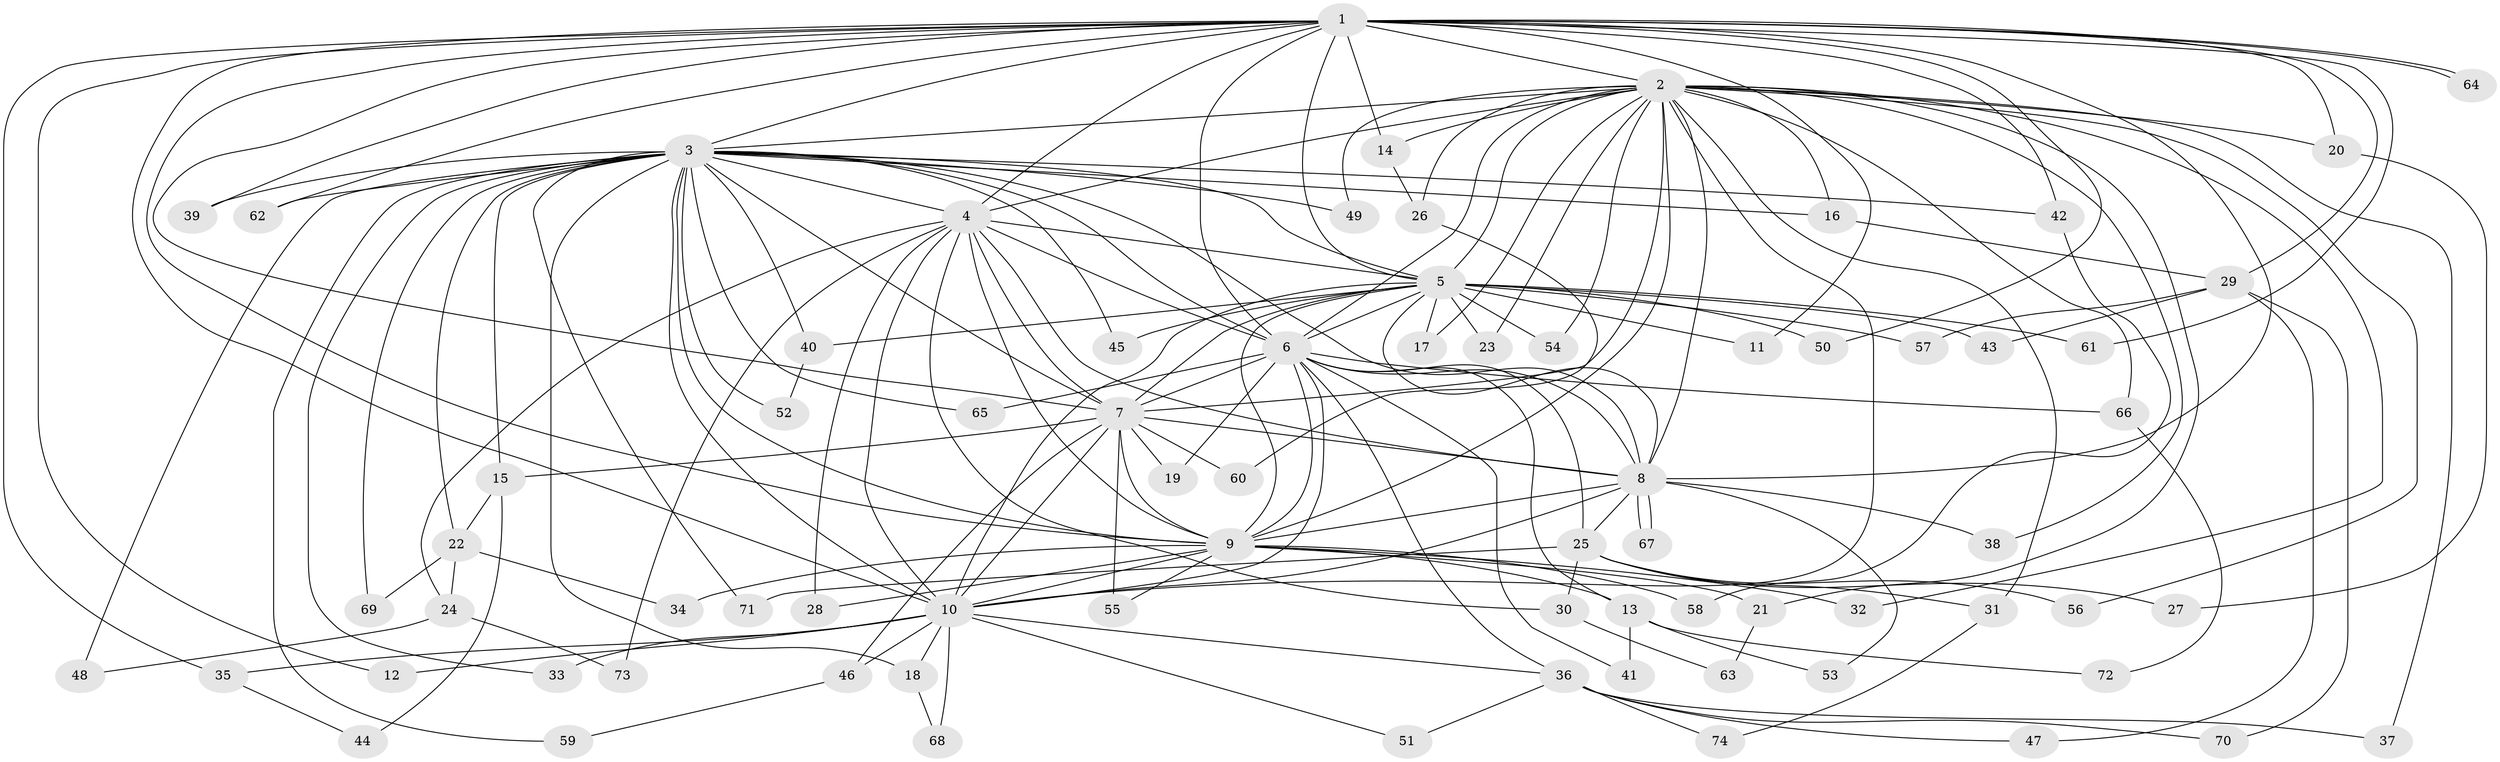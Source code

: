 // Generated by graph-tools (version 1.1) at 2025/01/03/09/25 03:01:25]
// undirected, 74 vertices, 173 edges
graph export_dot {
graph [start="1"]
  node [color=gray90,style=filled];
  1;
  2;
  3;
  4;
  5;
  6;
  7;
  8;
  9;
  10;
  11;
  12;
  13;
  14;
  15;
  16;
  17;
  18;
  19;
  20;
  21;
  22;
  23;
  24;
  25;
  26;
  27;
  28;
  29;
  30;
  31;
  32;
  33;
  34;
  35;
  36;
  37;
  38;
  39;
  40;
  41;
  42;
  43;
  44;
  45;
  46;
  47;
  48;
  49;
  50;
  51;
  52;
  53;
  54;
  55;
  56;
  57;
  58;
  59;
  60;
  61;
  62;
  63;
  64;
  65;
  66;
  67;
  68;
  69;
  70;
  71;
  72;
  73;
  74;
  1 -- 2;
  1 -- 3;
  1 -- 4;
  1 -- 5;
  1 -- 6;
  1 -- 7;
  1 -- 8;
  1 -- 9;
  1 -- 10;
  1 -- 11;
  1 -- 12;
  1 -- 14;
  1 -- 20;
  1 -- 29;
  1 -- 35;
  1 -- 39;
  1 -- 42;
  1 -- 50;
  1 -- 61;
  1 -- 62;
  1 -- 64;
  1 -- 64;
  2 -- 3;
  2 -- 4;
  2 -- 5;
  2 -- 6;
  2 -- 7;
  2 -- 8;
  2 -- 9;
  2 -- 10;
  2 -- 14;
  2 -- 16;
  2 -- 17;
  2 -- 20;
  2 -- 21;
  2 -- 23;
  2 -- 26;
  2 -- 31;
  2 -- 32;
  2 -- 37;
  2 -- 38;
  2 -- 49;
  2 -- 54;
  2 -- 56;
  2 -- 66;
  3 -- 4;
  3 -- 5;
  3 -- 6;
  3 -- 7;
  3 -- 8;
  3 -- 9;
  3 -- 10;
  3 -- 15;
  3 -- 16;
  3 -- 18;
  3 -- 22;
  3 -- 33;
  3 -- 39;
  3 -- 40;
  3 -- 42;
  3 -- 45;
  3 -- 48;
  3 -- 49;
  3 -- 52;
  3 -- 59;
  3 -- 62;
  3 -- 65;
  3 -- 69;
  3 -- 71;
  4 -- 5;
  4 -- 6;
  4 -- 7;
  4 -- 8;
  4 -- 9;
  4 -- 10;
  4 -- 24;
  4 -- 28;
  4 -- 30;
  4 -- 73;
  5 -- 6;
  5 -- 7;
  5 -- 8;
  5 -- 9;
  5 -- 10;
  5 -- 11;
  5 -- 17;
  5 -- 23;
  5 -- 40;
  5 -- 43;
  5 -- 45;
  5 -- 50;
  5 -- 54;
  5 -- 57;
  5 -- 61;
  6 -- 7;
  6 -- 8;
  6 -- 9;
  6 -- 10;
  6 -- 13;
  6 -- 19;
  6 -- 25;
  6 -- 36;
  6 -- 41;
  6 -- 65;
  6 -- 66;
  7 -- 8;
  7 -- 9;
  7 -- 10;
  7 -- 15;
  7 -- 19;
  7 -- 46;
  7 -- 55;
  7 -- 60;
  8 -- 9;
  8 -- 10;
  8 -- 25;
  8 -- 38;
  8 -- 53;
  8 -- 67;
  8 -- 67;
  9 -- 10;
  9 -- 13;
  9 -- 21;
  9 -- 28;
  9 -- 32;
  9 -- 34;
  9 -- 55;
  9 -- 58;
  10 -- 12;
  10 -- 18;
  10 -- 33;
  10 -- 35;
  10 -- 36;
  10 -- 46;
  10 -- 51;
  10 -- 68;
  13 -- 41;
  13 -- 53;
  13 -- 72;
  14 -- 26;
  15 -- 22;
  15 -- 44;
  16 -- 29;
  18 -- 68;
  20 -- 27;
  21 -- 63;
  22 -- 24;
  22 -- 34;
  22 -- 69;
  24 -- 48;
  24 -- 73;
  25 -- 27;
  25 -- 30;
  25 -- 31;
  25 -- 56;
  25 -- 71;
  26 -- 60;
  29 -- 43;
  29 -- 47;
  29 -- 57;
  29 -- 70;
  30 -- 63;
  31 -- 74;
  35 -- 44;
  36 -- 37;
  36 -- 47;
  36 -- 51;
  36 -- 70;
  36 -- 74;
  40 -- 52;
  42 -- 58;
  46 -- 59;
  66 -- 72;
}
